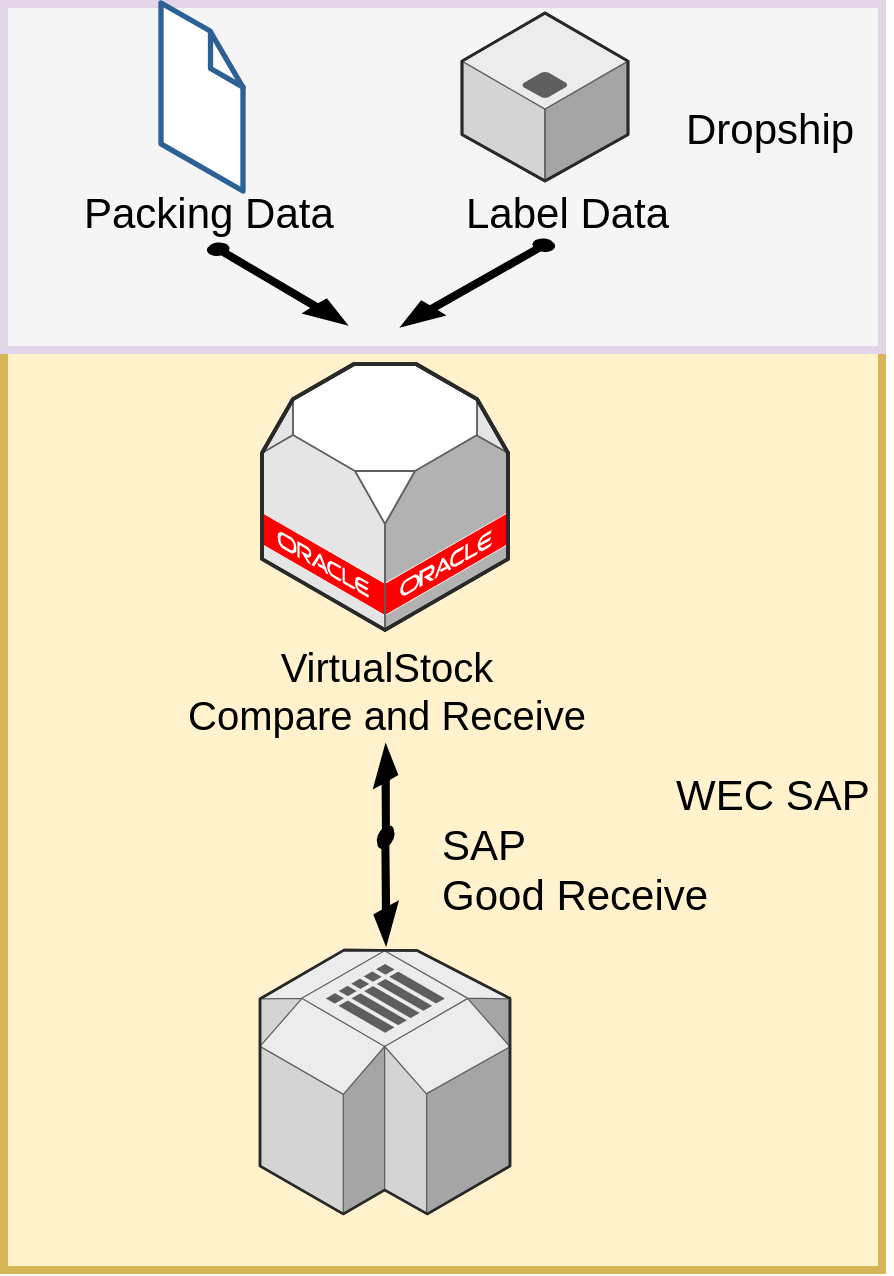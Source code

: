 <mxfile version="11.0.5" type="github"><diagram id="sR9L-PJG57Yx7m60yRMj" name="Page-1"><mxGraphModel dx="1422" dy="715" grid="1" gridSize="10" guides="1" tooltips="1" connect="1" arrows="1" fold="1" page="1" pageScale="1" pageWidth="827" pageHeight="1169" math="0" shadow="0"><root><mxCell id="0"/><mxCell id="1" parent="0"/><mxCell id="Yzeh-yEg1ra9X65aGwL9-19" value="" style="rounded=0;whiteSpace=wrap;html=1;fontSize=21;fillColor=#fff2cc;strokeColor=#d6b656;strokeWidth=4;" vertex="1" parent="1"><mxGeometry x="211" y="180" width="439" height="460" as="geometry"/></mxCell><mxCell id="Yzeh-yEg1ra9X65aGwL9-18" value="" style="rounded=0;whiteSpace=wrap;html=1;fontSize=21;fillColor=#f5f5f5;strokeColor=#E1D5E7;fontColor=#333333;strokeWidth=4;" vertex="1" parent="1"><mxGeometry x="211" y="7" width="439" height="173" as="geometry"/></mxCell><mxCell id="Yzeh-yEg1ra9X65aGwL9-1" value="" style="verticalLabelPosition=bottom;html=1;verticalAlign=top;strokeWidth=1;align=center;outlineConnect=0;dashed=0;outlineConnect=0;shape=mxgraph.aws3d.file;aspect=fixed;strokeColor=#2d6195;fillColor=#ffffff;" vertex="1" parent="1"><mxGeometry x="289.5" y="6.5" width="41" height="94" as="geometry"/></mxCell><mxCell id="Yzeh-yEg1ra9X65aGwL9-2" value="" style="verticalLabelPosition=bottom;html=1;verticalAlign=top;strokeWidth=1;align=center;outlineConnect=0;dashed=0;outlineConnect=0;shape=mxgraph.aws3d.application_server;fillColor=#ECECEC;strokeColor=#5E5E5E;aspect=fixed;" vertex="1" parent="1"><mxGeometry x="440" y="11.5" width="83" height="84" as="geometry"/></mxCell><mxCell id="Yzeh-yEg1ra9X65aGwL9-4" value="&lt;font style=&quot;font-size: 20px&quot;&gt;VirtualStock&lt;br&gt;Compare and Receive&lt;/font&gt;" style="verticalLabelPosition=bottom;html=1;verticalAlign=top;strokeWidth=1;align=center;outlineConnect=0;dashed=0;outlineConnect=0;shape=mxgraph.aws3d.oracleDbServer;fillColor=#ffffff;strokeColor=#5E5E5E;aspect=fixed;" vertex="1" parent="1"><mxGeometry x="340" y="187" width="123" height="133" as="geometry"/></mxCell><mxCell id="Yzeh-yEg1ra9X65aGwL9-6" value="" style="verticalLabelPosition=bottom;html=1;verticalAlign=top;strokeWidth=1;align=center;outlineConnect=0;dashed=0;outlineConnect=0;shape=mxgraph.aws3d.arrowSW;fillColor=#000000;aspect=fixed;" vertex="1" parent="1"><mxGeometry x="410" y="125" width="76" height="43" as="geometry"/></mxCell><mxCell id="Yzeh-yEg1ra9X65aGwL9-7" value="" style="verticalLabelPosition=bottom;html=1;verticalAlign=top;strokeWidth=1;align=center;outlineConnect=0;dashed=0;outlineConnect=0;shape=mxgraph.aws3d.arrowSE;fillColor=#000000;aspect=fixed;" vertex="1" parent="1"><mxGeometry x="313" y="127" width="69" height="40" as="geometry"/></mxCell><mxCell id="Yzeh-yEg1ra9X65aGwL9-8" value="" style="verticalLabelPosition=bottom;html=1;verticalAlign=top;strokeWidth=1;align=center;outlineConnect=0;dashed=0;outlineConnect=0;shape=mxgraph.aws3d.simpleDb2;fillColor=#ECECEC;strokeColor=#5E5E5E;aspect=fixed;" vertex="1" parent="1"><mxGeometry x="339" y="480" width="125" height="132" as="geometry"/></mxCell><mxCell id="Yzeh-yEg1ra9X65aGwL9-9" value="Packing Data" style="text;html=1;resizable=0;points=[];autosize=1;align=left;verticalAlign=top;spacingTop=-4;fontSize=21;" vertex="1" parent="1"><mxGeometry x="249" y="95.5" width="90" height="20" as="geometry"/></mxCell><mxCell id="Yzeh-yEg1ra9X65aGwL9-10" value="Label Data" style="text;html=1;resizable=0;points=[];autosize=1;align=left;verticalAlign=top;spacingTop=-4;fontSize=21;" vertex="1" parent="1"><mxGeometry x="440" y="95.5" width="80" height="20" as="geometry"/></mxCell><mxCell id="Yzeh-yEg1ra9X65aGwL9-12" value="" style="verticalLabelPosition=bottom;html=1;verticalAlign=top;strokeWidth=1;align=center;outlineConnect=0;dashed=0;outlineConnect=0;shape=mxgraph.aws3d.arrowSW;fillColor=#000000;aspect=fixed;fontSize=21;rotation=-60;" vertex="1" parent="1"><mxGeometry x="376" y="432" width="52" height="30" as="geometry"/></mxCell><mxCell id="Yzeh-yEg1ra9X65aGwL9-13" value="SAP &lt;br&gt;Good Receive" style="text;html=1;resizable=0;points=[];autosize=1;align=left;verticalAlign=top;spacingTop=-4;fontSize=21;" vertex="1" parent="1"><mxGeometry x="428" y="412" width="150" height="50" as="geometry"/></mxCell><mxCell id="Yzeh-yEg1ra9X65aGwL9-14" value="" style="verticalLabelPosition=bottom;html=1;verticalAlign=top;strokeWidth=1;align=center;outlineConnect=0;dashed=0;outlineConnect=0;shape=mxgraph.aws3d.arrowNE;fillColor=#000000;aspect=fixed;fontSize=21;rotation=-60;" vertex="1" parent="1"><mxGeometry x="379" y="391" width="45.5" height="26" as="geometry"/></mxCell><mxCell id="Yzeh-yEg1ra9X65aGwL9-15" value="Dropship" style="text;html=1;resizable=0;points=[];autosize=1;align=left;verticalAlign=top;spacingTop=-4;fontSize=21;" vertex="1" parent="1"><mxGeometry x="550" y="54" width="100" height="30" as="geometry"/></mxCell><mxCell id="Yzeh-yEg1ra9X65aGwL9-16" value="WEC SAP" style="text;html=1;resizable=0;points=[];autosize=1;align=left;verticalAlign=top;spacingTop=-4;fontSize=21;" vertex="1" parent="1"><mxGeometry x="545" y="387" width="110" height="30" as="geometry"/></mxCell></root></mxGraphModel></diagram></mxfile>